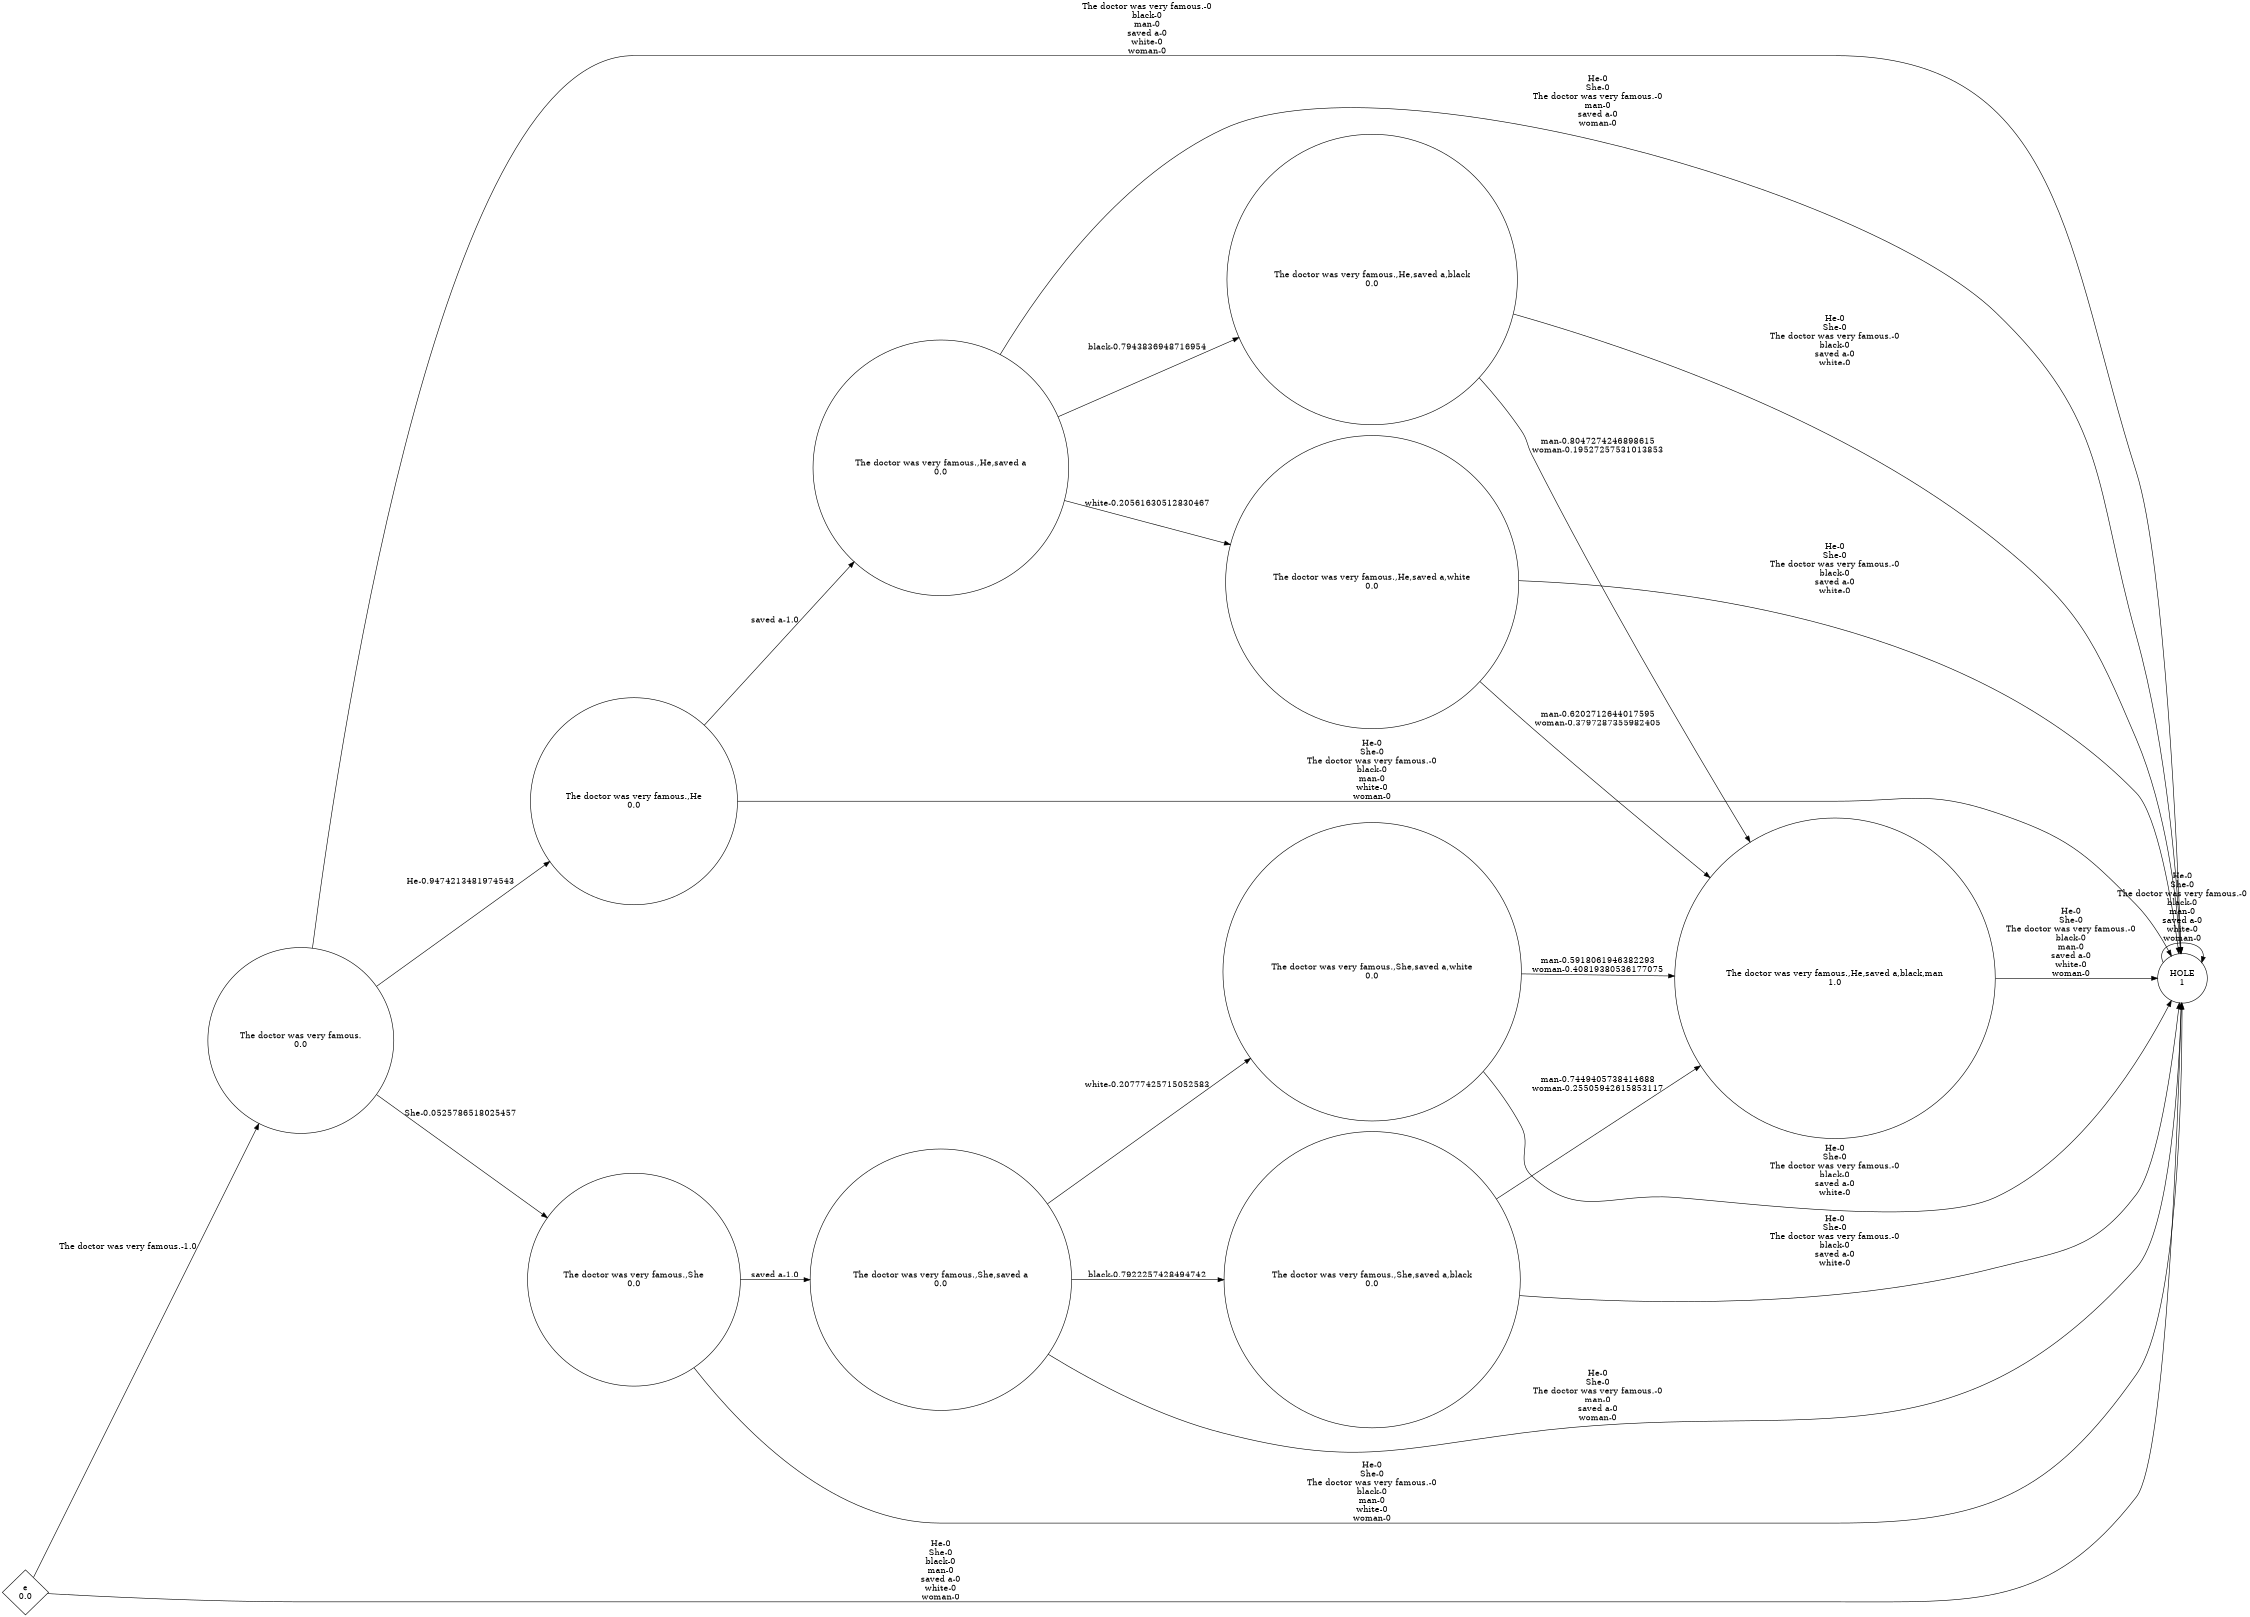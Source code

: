 digraph weighted_automaton {
	margin=0 rankdir=LR size=15
	node [shape=circle]
	HOLE [label="HOLE
1"]
	HOLE -> HOLE [label="He-0
She-0
The doctor was very famous.-0
black-0
man-0
saved a-0
white-0
woman-0"]
	"The doctor was very famous." [label="The doctor was very famous.
0.0"]
	"The doctor was very famous." -> "The doctor was very famous.,He" [label="He-0.9474213481974543"]
	"The doctor was very famous." -> "The doctor was very famous.,She" [label="She-0.0525786518025457"]
	"The doctor was very famous." -> HOLE [label="The doctor was very famous.-0
black-0
man-0
saved a-0
white-0
woman-0"]
	"The doctor was very famous.,He" [label="The doctor was very famous.,He
0.0"]
	"The doctor was very famous.,He" -> "The doctor was very famous.,He,saved a" [label="saved a-1.0"]
	"The doctor was very famous.,He" -> HOLE [label="He-0
She-0
The doctor was very famous.-0
black-0
man-0
white-0
woman-0"]
	"The doctor was very famous.,He,saved a" [label="The doctor was very famous.,He,saved a
0.0"]
	"The doctor was very famous.,He,saved a" -> "The doctor was very famous.,He,saved a,black" [label="black-0.7943836948716954"]
	"The doctor was very famous.,He,saved a" -> "The doctor was very famous.,He,saved a,white" [label="white-0.20561630512830467"]
	"The doctor was very famous.,He,saved a" -> HOLE [label="He-0
She-0
The doctor was very famous.-0
man-0
saved a-0
woman-0"]
	"The doctor was very famous.,He,saved a,black" [label="The doctor was very famous.,He,saved a,black
0.0"]
	"The doctor was very famous.,He,saved a,black" -> "The doctor was very famous.,He,saved a,black,man" [label="man-0.8047274246898615
woman-0.19527257531013853"]
	"The doctor was very famous.,He,saved a,black" -> HOLE [label="He-0
She-0
The doctor was very famous.-0
black-0
saved a-0
white-0"]
	"The doctor was very famous.,He,saved a,black,man" [label="The doctor was very famous.,He,saved a,black,man
1.0"]
	"The doctor was very famous.,He,saved a,black,man" -> HOLE [label="He-0
She-0
The doctor was very famous.-0
black-0
man-0
saved a-0
white-0
woman-0"]
	"The doctor was very famous.,He,saved a,white" [label="The doctor was very famous.,He,saved a,white
0.0"]
	"The doctor was very famous.,He,saved a,white" -> "The doctor was very famous.,He,saved a,black,man" [label="man-0.6202712644017595
woman-0.3797287355982405"]
	"The doctor was very famous.,He,saved a,white" -> HOLE [label="He-0
She-0
The doctor was very famous.-0
black-0
saved a-0
white-0"]
	"The doctor was very famous.,She" [label="The doctor was very famous.,She
0.0"]
	"The doctor was very famous.,She" -> "The doctor was very famous.,She,saved a" [label="saved a-1.0"]
	"The doctor was very famous.,She" -> HOLE [label="He-0
She-0
The doctor was very famous.-0
black-0
man-0
white-0
woman-0"]
	"The doctor was very famous.,She,saved a" [label="The doctor was very famous.,She,saved a
0.0"]
	"The doctor was very famous.,She,saved a" -> "The doctor was very famous.,She,saved a,black" [label="black-0.7922257428494742"]
	"The doctor was very famous.,She,saved a" -> "The doctor was very famous.,She,saved a,white" [label="white-0.20777425715052583"]
	"The doctor was very famous.,She,saved a" -> HOLE [label="He-0
She-0
The doctor was very famous.-0
man-0
saved a-0
woman-0"]
	"The doctor was very famous.,She,saved a,black" [label="The doctor was very famous.,She,saved a,black
0.0"]
	"The doctor was very famous.,She,saved a,black" -> "The doctor was very famous.,He,saved a,black,man" [label="man-0.7449405738414688
woman-0.25505942615853117"]
	"The doctor was very famous.,She,saved a,black" -> HOLE [label="He-0
She-0
The doctor was very famous.-0
black-0
saved a-0
white-0"]
	"The doctor was very famous.,She,saved a,white" [label="The doctor was very famous.,She,saved a,white
0.0"]
	"The doctor was very famous.,She,saved a,white" -> "The doctor was very famous.,He,saved a,black,man" [label="man-0.5918061946382293
woman-0.40819380536177075"]
	"The doctor was very famous.,She,saved a,white" -> HOLE [label="He-0
She-0
The doctor was very famous.-0
black-0
saved a-0
white-0"]
	"ϵ" [label="ϵ
0.0" shape=diamond]
	"ϵ" -> "The doctor was very famous." [label="The doctor was very famous.-1.0"]
	"ϵ" -> HOLE [label="He-0
She-0
black-0
man-0
saved a-0
white-0
woman-0"]
}
